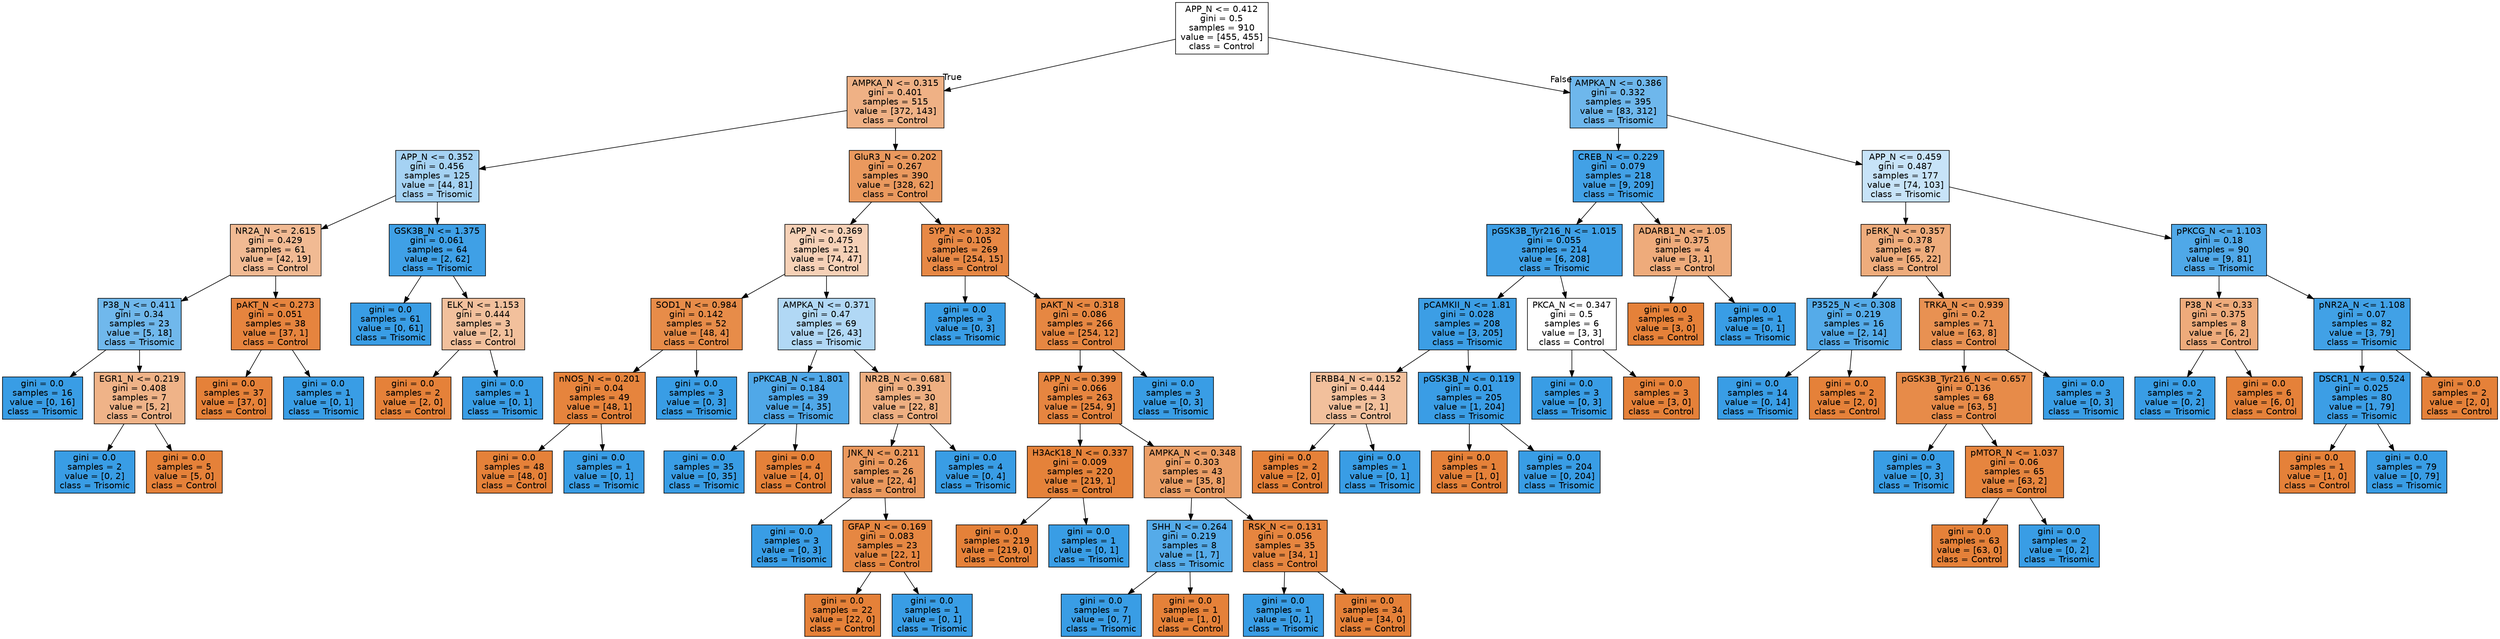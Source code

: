 digraph Tree {
node [shape=box, style="filled", color="black", fontname="helvetica"] ;
edge [fontname="helvetica"] ;
0 [label="APP_N <= 0.412\ngini = 0.5\nsamples = 910\nvalue = [455, 455]\nclass = Control", fillcolor="#ffffff"] ;
1 [label="AMPKA_N <= 0.315\ngini = 0.401\nsamples = 515\nvalue = [372, 143]\nclass = Control", fillcolor="#efb185"] ;
0 -> 1 [labeldistance=2.5, labelangle=45, headlabel="True"] ;
2 [label="APP_N <= 0.352\ngini = 0.456\nsamples = 125\nvalue = [44, 81]\nclass = Trisomic", fillcolor="#a5d2f3"] ;
1 -> 2 ;
3 [label="NR2A_N <= 2.615\ngini = 0.429\nsamples = 61\nvalue = [42, 19]\nclass = Control", fillcolor="#f1ba93"] ;
2 -> 3 ;
4 [label="P38_N <= 0.411\ngini = 0.34\nsamples = 23\nvalue = [5, 18]\nclass = Trisomic", fillcolor="#70b8ec"] ;
3 -> 4 ;
5 [label="gini = 0.0\nsamples = 16\nvalue = [0, 16]\nclass = Trisomic", fillcolor="#399de5"] ;
4 -> 5 ;
6 [label="EGR1_N <= 0.219\ngini = 0.408\nsamples = 7\nvalue = [5, 2]\nclass = Control", fillcolor="#efb388"] ;
4 -> 6 ;
7 [label="gini = 0.0\nsamples = 2\nvalue = [0, 2]\nclass = Trisomic", fillcolor="#399de5"] ;
6 -> 7 ;
8 [label="gini = 0.0\nsamples = 5\nvalue = [5, 0]\nclass = Control", fillcolor="#e58139"] ;
6 -> 8 ;
9 [label="pAKT_N <= 0.273\ngini = 0.051\nsamples = 38\nvalue = [37, 1]\nclass = Control", fillcolor="#e6843e"] ;
3 -> 9 ;
10 [label="gini = 0.0\nsamples = 37\nvalue = [37, 0]\nclass = Control", fillcolor="#e58139"] ;
9 -> 10 ;
11 [label="gini = 0.0\nsamples = 1\nvalue = [0, 1]\nclass = Trisomic", fillcolor="#399de5"] ;
9 -> 11 ;
12 [label="GSK3B_N <= 1.375\ngini = 0.061\nsamples = 64\nvalue = [2, 62]\nclass = Trisomic", fillcolor="#3fa0e6"] ;
2 -> 12 ;
13 [label="gini = 0.0\nsamples = 61\nvalue = [0, 61]\nclass = Trisomic", fillcolor="#399de5"] ;
12 -> 13 ;
14 [label="ELK_N <= 1.153\ngini = 0.444\nsamples = 3\nvalue = [2, 1]\nclass = Control", fillcolor="#f2c09c"] ;
12 -> 14 ;
15 [label="gini = 0.0\nsamples = 2\nvalue = [2, 0]\nclass = Control", fillcolor="#e58139"] ;
14 -> 15 ;
16 [label="gini = 0.0\nsamples = 1\nvalue = [0, 1]\nclass = Trisomic", fillcolor="#399de5"] ;
14 -> 16 ;
17 [label="GluR3_N <= 0.202\ngini = 0.267\nsamples = 390\nvalue = [328, 62]\nclass = Control", fillcolor="#ea995e"] ;
1 -> 17 ;
18 [label="APP_N <= 0.369\ngini = 0.475\nsamples = 121\nvalue = [74, 47]\nclass = Control", fillcolor="#f6d1b7"] ;
17 -> 18 ;
19 [label="SOD1_N <= 0.984\ngini = 0.142\nsamples = 52\nvalue = [48, 4]\nclass = Control", fillcolor="#e78c49"] ;
18 -> 19 ;
20 [label="nNOS_N <= 0.201\ngini = 0.04\nsamples = 49\nvalue = [48, 1]\nclass = Control", fillcolor="#e6843d"] ;
19 -> 20 ;
21 [label="gini = 0.0\nsamples = 48\nvalue = [48, 0]\nclass = Control", fillcolor="#e58139"] ;
20 -> 21 ;
22 [label="gini = 0.0\nsamples = 1\nvalue = [0, 1]\nclass = Trisomic", fillcolor="#399de5"] ;
20 -> 22 ;
23 [label="gini = 0.0\nsamples = 3\nvalue = [0, 3]\nclass = Trisomic", fillcolor="#399de5"] ;
19 -> 23 ;
24 [label="AMPKA_N <= 0.371\ngini = 0.47\nsamples = 69\nvalue = [26, 43]\nclass = Trisomic", fillcolor="#b1d8f5"] ;
18 -> 24 ;
25 [label="pPKCAB_N <= 1.801\ngini = 0.184\nsamples = 39\nvalue = [4, 35]\nclass = Trisomic", fillcolor="#50a8e8"] ;
24 -> 25 ;
26 [label="gini = 0.0\nsamples = 35\nvalue = [0, 35]\nclass = Trisomic", fillcolor="#399de5"] ;
25 -> 26 ;
27 [label="gini = 0.0\nsamples = 4\nvalue = [4, 0]\nclass = Control", fillcolor="#e58139"] ;
25 -> 27 ;
28 [label="NR2B_N <= 0.681\ngini = 0.391\nsamples = 30\nvalue = [22, 8]\nclass = Control", fillcolor="#eeaf81"] ;
24 -> 28 ;
29 [label="JNK_N <= 0.211\ngini = 0.26\nsamples = 26\nvalue = [22, 4]\nclass = Control", fillcolor="#ea985d"] ;
28 -> 29 ;
30 [label="gini = 0.0\nsamples = 3\nvalue = [0, 3]\nclass = Trisomic", fillcolor="#399de5"] ;
29 -> 30 ;
31 [label="GFAP_N <= 0.169\ngini = 0.083\nsamples = 23\nvalue = [22, 1]\nclass = Control", fillcolor="#e68742"] ;
29 -> 31 ;
32 [label="gini = 0.0\nsamples = 22\nvalue = [22, 0]\nclass = Control", fillcolor="#e58139"] ;
31 -> 32 ;
33 [label="gini = 0.0\nsamples = 1\nvalue = [0, 1]\nclass = Trisomic", fillcolor="#399de5"] ;
31 -> 33 ;
34 [label="gini = 0.0\nsamples = 4\nvalue = [0, 4]\nclass = Trisomic", fillcolor="#399de5"] ;
28 -> 34 ;
35 [label="SYP_N <= 0.332\ngini = 0.105\nsamples = 269\nvalue = [254, 15]\nclass = Control", fillcolor="#e78845"] ;
17 -> 35 ;
36 [label="gini = 0.0\nsamples = 3\nvalue = [0, 3]\nclass = Trisomic", fillcolor="#399de5"] ;
35 -> 36 ;
37 [label="pAKT_N <= 0.318\ngini = 0.086\nsamples = 266\nvalue = [254, 12]\nclass = Control", fillcolor="#e68742"] ;
35 -> 37 ;
38 [label="APP_N <= 0.399\ngini = 0.066\nsamples = 263\nvalue = [254, 9]\nclass = Control", fillcolor="#e68540"] ;
37 -> 38 ;
39 [label="H3AcK18_N <= 0.337\ngini = 0.009\nsamples = 220\nvalue = [219, 1]\nclass = Control", fillcolor="#e5823a"] ;
38 -> 39 ;
40 [label="gini = 0.0\nsamples = 219\nvalue = [219, 0]\nclass = Control", fillcolor="#e58139"] ;
39 -> 40 ;
41 [label="gini = 0.0\nsamples = 1\nvalue = [0, 1]\nclass = Trisomic", fillcolor="#399de5"] ;
39 -> 41 ;
42 [label="AMPKA_N <= 0.348\ngini = 0.303\nsamples = 43\nvalue = [35, 8]\nclass = Control", fillcolor="#eb9e66"] ;
38 -> 42 ;
43 [label="SHH_N <= 0.264\ngini = 0.219\nsamples = 8\nvalue = [1, 7]\nclass = Trisomic", fillcolor="#55abe9"] ;
42 -> 43 ;
44 [label="gini = 0.0\nsamples = 7\nvalue = [0, 7]\nclass = Trisomic", fillcolor="#399de5"] ;
43 -> 44 ;
45 [label="gini = 0.0\nsamples = 1\nvalue = [1, 0]\nclass = Control", fillcolor="#e58139"] ;
43 -> 45 ;
46 [label="RSK_N <= 0.131\ngini = 0.056\nsamples = 35\nvalue = [34, 1]\nclass = Control", fillcolor="#e6853f"] ;
42 -> 46 ;
47 [label="gini = 0.0\nsamples = 1\nvalue = [0, 1]\nclass = Trisomic", fillcolor="#399de5"] ;
46 -> 47 ;
48 [label="gini = 0.0\nsamples = 34\nvalue = [34, 0]\nclass = Control", fillcolor="#e58139"] ;
46 -> 48 ;
49 [label="gini = 0.0\nsamples = 3\nvalue = [0, 3]\nclass = Trisomic", fillcolor="#399de5"] ;
37 -> 49 ;
50 [label="AMPKA_N <= 0.386\ngini = 0.332\nsamples = 395\nvalue = [83, 312]\nclass = Trisomic", fillcolor="#6eb7ec"] ;
0 -> 50 [labeldistance=2.5, labelangle=-45, headlabel="False"] ;
51 [label="CREB_N <= 0.229\ngini = 0.079\nsamples = 218\nvalue = [9, 209]\nclass = Trisomic", fillcolor="#42a1e6"] ;
50 -> 51 ;
52 [label="pGSK3B_Tyr216_N <= 1.015\ngini = 0.055\nsamples = 214\nvalue = [6, 208]\nclass = Trisomic", fillcolor="#3fa0e6"] ;
51 -> 52 ;
53 [label="pCAMKII_N <= 1.81\ngini = 0.028\nsamples = 208\nvalue = [3, 205]\nclass = Trisomic", fillcolor="#3c9ee5"] ;
52 -> 53 ;
54 [label="ERBB4_N <= 0.152\ngini = 0.444\nsamples = 3\nvalue = [2, 1]\nclass = Control", fillcolor="#f2c09c"] ;
53 -> 54 ;
55 [label="gini = 0.0\nsamples = 2\nvalue = [2, 0]\nclass = Control", fillcolor="#e58139"] ;
54 -> 55 ;
56 [label="gini = 0.0\nsamples = 1\nvalue = [0, 1]\nclass = Trisomic", fillcolor="#399de5"] ;
54 -> 56 ;
57 [label="pGSK3B_N <= 0.119\ngini = 0.01\nsamples = 205\nvalue = [1, 204]\nclass = Trisomic", fillcolor="#3a9de5"] ;
53 -> 57 ;
58 [label="gini = 0.0\nsamples = 1\nvalue = [1, 0]\nclass = Control", fillcolor="#e58139"] ;
57 -> 58 ;
59 [label="gini = 0.0\nsamples = 204\nvalue = [0, 204]\nclass = Trisomic", fillcolor="#399de5"] ;
57 -> 59 ;
60 [label="PKCA_N <= 0.347\ngini = 0.5\nsamples = 6\nvalue = [3, 3]\nclass = Control", fillcolor="#ffffff"] ;
52 -> 60 ;
61 [label="gini = 0.0\nsamples = 3\nvalue = [0, 3]\nclass = Trisomic", fillcolor="#399de5"] ;
60 -> 61 ;
62 [label="gini = 0.0\nsamples = 3\nvalue = [3, 0]\nclass = Control", fillcolor="#e58139"] ;
60 -> 62 ;
63 [label="ADARB1_N <= 1.05\ngini = 0.375\nsamples = 4\nvalue = [3, 1]\nclass = Control", fillcolor="#eeab7b"] ;
51 -> 63 ;
64 [label="gini = 0.0\nsamples = 3\nvalue = [3, 0]\nclass = Control", fillcolor="#e58139"] ;
63 -> 64 ;
65 [label="gini = 0.0\nsamples = 1\nvalue = [0, 1]\nclass = Trisomic", fillcolor="#399de5"] ;
63 -> 65 ;
66 [label="APP_N <= 0.459\ngini = 0.487\nsamples = 177\nvalue = [74, 103]\nclass = Trisomic", fillcolor="#c7e3f8"] ;
50 -> 66 ;
67 [label="pERK_N <= 0.357\ngini = 0.378\nsamples = 87\nvalue = [65, 22]\nclass = Control", fillcolor="#eeac7c"] ;
66 -> 67 ;
68 [label="P3525_N <= 0.308\ngini = 0.219\nsamples = 16\nvalue = [2, 14]\nclass = Trisomic", fillcolor="#55abe9"] ;
67 -> 68 ;
69 [label="gini = 0.0\nsamples = 14\nvalue = [0, 14]\nclass = Trisomic", fillcolor="#399de5"] ;
68 -> 69 ;
70 [label="gini = 0.0\nsamples = 2\nvalue = [2, 0]\nclass = Control", fillcolor="#e58139"] ;
68 -> 70 ;
71 [label="TRKA_N <= 0.939\ngini = 0.2\nsamples = 71\nvalue = [63, 8]\nclass = Control", fillcolor="#e89152"] ;
67 -> 71 ;
72 [label="pGSK3B_Tyr216_N <= 0.657\ngini = 0.136\nsamples = 68\nvalue = [63, 5]\nclass = Control", fillcolor="#e78b49"] ;
71 -> 72 ;
73 [label="gini = 0.0\nsamples = 3\nvalue = [0, 3]\nclass = Trisomic", fillcolor="#399de5"] ;
72 -> 73 ;
74 [label="pMTOR_N <= 1.037\ngini = 0.06\nsamples = 65\nvalue = [63, 2]\nclass = Control", fillcolor="#e6853f"] ;
72 -> 74 ;
75 [label="gini = 0.0\nsamples = 63\nvalue = [63, 0]\nclass = Control", fillcolor="#e58139"] ;
74 -> 75 ;
76 [label="gini = 0.0\nsamples = 2\nvalue = [0, 2]\nclass = Trisomic", fillcolor="#399de5"] ;
74 -> 76 ;
77 [label="gini = 0.0\nsamples = 3\nvalue = [0, 3]\nclass = Trisomic", fillcolor="#399de5"] ;
71 -> 77 ;
78 [label="pPKCG_N <= 1.103\ngini = 0.18\nsamples = 90\nvalue = [9, 81]\nclass = Trisomic", fillcolor="#4fa8e8"] ;
66 -> 78 ;
79 [label="P38_N <= 0.33\ngini = 0.375\nsamples = 8\nvalue = [6, 2]\nclass = Control", fillcolor="#eeab7b"] ;
78 -> 79 ;
80 [label="gini = 0.0\nsamples = 2\nvalue = [0, 2]\nclass = Trisomic", fillcolor="#399de5"] ;
79 -> 80 ;
81 [label="gini = 0.0\nsamples = 6\nvalue = [6, 0]\nclass = Control", fillcolor="#e58139"] ;
79 -> 81 ;
82 [label="pNR2A_N <= 1.108\ngini = 0.07\nsamples = 82\nvalue = [3, 79]\nclass = Trisomic", fillcolor="#41a1e6"] ;
78 -> 82 ;
83 [label="DSCR1_N <= 0.524\ngini = 0.025\nsamples = 80\nvalue = [1, 79]\nclass = Trisomic", fillcolor="#3c9ee5"] ;
82 -> 83 ;
84 [label="gini = 0.0\nsamples = 1\nvalue = [1, 0]\nclass = Control", fillcolor="#e58139"] ;
83 -> 84 ;
85 [label="gini = 0.0\nsamples = 79\nvalue = [0, 79]\nclass = Trisomic", fillcolor="#399de5"] ;
83 -> 85 ;
86 [label="gini = 0.0\nsamples = 2\nvalue = [2, 0]\nclass = Control", fillcolor="#e58139"] ;
82 -> 86 ;
}